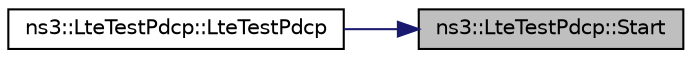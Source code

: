 digraph "ns3::LteTestPdcp::Start"
{
 // LATEX_PDF_SIZE
  edge [fontname="Helvetica",fontsize="10",labelfontname="Helvetica",labelfontsize="10"];
  node [fontname="Helvetica",fontsize="10",shape=record];
  rankdir="RL";
  Node1 [label="ns3::LteTestPdcp::Start",height=0.2,width=0.4,color="black", fillcolor="grey75", style="filled", fontcolor="black",tooltip="Start function."];
  Node1 -> Node2 [dir="back",color="midnightblue",fontsize="10",style="solid",fontname="Helvetica"];
  Node2 [label="ns3::LteTestPdcp::LteTestPdcp",height=0.2,width=0.4,color="black", fillcolor="white", style="filled",URL="$classns3_1_1_lte_test_pdcp.html#af9e0f91a0dd0cc704853792034d812b0",tooltip=" "];
}
